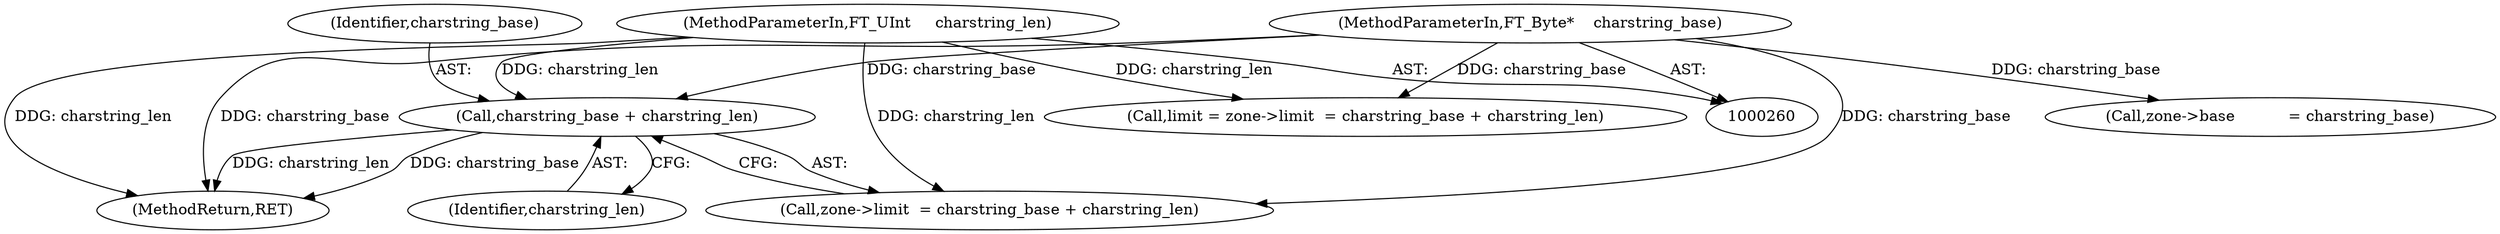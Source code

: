 digraph "0_savannah_f958c48ee431bef8d4d466b40c9cb2d4dbcb7791@pointer" {
"1000414" [label="(Call,charstring_base + charstring_len)"];
"1000262" [label="(MethodParameterIn,FT_Byte*    charstring_base)"];
"1000263" [label="(MethodParameterIn,FT_UInt     charstring_len)"];
"1000410" [label="(Call,zone->limit  = charstring_base + charstring_len)"];
"1000416" [label="(Identifier,charstring_len)"];
"1000263" [label="(MethodParameterIn,FT_UInt     charstring_len)"];
"1002530" [label="(MethodReturn,RET)"];
"1000408" [label="(Call,limit = zone->limit  = charstring_base + charstring_len)"];
"1000403" [label="(Call,zone->base           = charstring_base)"];
"1000415" [label="(Identifier,charstring_base)"];
"1000262" [label="(MethodParameterIn,FT_Byte*    charstring_base)"];
"1000414" [label="(Call,charstring_base + charstring_len)"];
"1000414" -> "1000410"  [label="AST: "];
"1000414" -> "1000416"  [label="CFG: "];
"1000415" -> "1000414"  [label="AST: "];
"1000416" -> "1000414"  [label="AST: "];
"1000410" -> "1000414"  [label="CFG: "];
"1000414" -> "1002530"  [label="DDG: charstring_len"];
"1000414" -> "1002530"  [label="DDG: charstring_base"];
"1000262" -> "1000414"  [label="DDG: charstring_base"];
"1000263" -> "1000414"  [label="DDG: charstring_len"];
"1000262" -> "1000260"  [label="AST: "];
"1000262" -> "1002530"  [label="DDG: charstring_base"];
"1000262" -> "1000403"  [label="DDG: charstring_base"];
"1000262" -> "1000408"  [label="DDG: charstring_base"];
"1000262" -> "1000410"  [label="DDG: charstring_base"];
"1000263" -> "1000260"  [label="AST: "];
"1000263" -> "1002530"  [label="DDG: charstring_len"];
"1000263" -> "1000408"  [label="DDG: charstring_len"];
"1000263" -> "1000410"  [label="DDG: charstring_len"];
}
